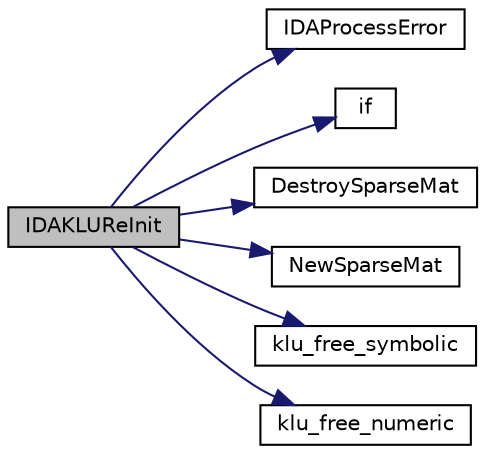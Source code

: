 digraph "IDAKLUReInit"
{
  edge [fontname="Helvetica",fontsize="10",labelfontname="Helvetica",labelfontsize="10"];
  node [fontname="Helvetica",fontsize="10",shape=record];
  rankdir="LR";
  Node6 [label="IDAKLUReInit",height=0.2,width=0.4,color="black", fillcolor="grey75", style="filled", fontcolor="black"];
  Node6 -> Node7 [color="midnightblue",fontsize="10",style="solid",fontname="Helvetica"];
  Node7 [label="IDAProcessError",height=0.2,width=0.4,color="black", fillcolor="white", style="filled",URL="$d4/d65/ida_8c.html#a8401cec99cd95b3d7264659b629c9583"];
  Node6 -> Node8 [color="midnightblue",fontsize="10",style="solid",fontname="Helvetica"];
  Node8 [label="if",height=0.2,width=0.4,color="black", fillcolor="white", style="filled",URL="$dc/ddc/3rd_party_2flex-2_85_835_2parse_8c.html#a5468319b5337c3d6192d299ceb3062fc"];
  Node6 -> Node9 [color="midnightblue",fontsize="10",style="solid",fontname="Helvetica"];
  Node9 [label="DestroySparseMat",height=0.2,width=0.4,color="black", fillcolor="white", style="filled",URL="$da/db3/sundials__sparse_8h.html#ae8b898ed80b6e45c9d33af5ec5f89c4f"];
  Node6 -> Node10 [color="midnightblue",fontsize="10",style="solid",fontname="Helvetica"];
  Node10 [label="NewSparseMat",height=0.2,width=0.4,color="black", fillcolor="white", style="filled",URL="$da/db3/sundials__sparse_8h.html#ad342f25328c2a27ad9b3d572afb32605"];
  Node6 -> Node11 [color="midnightblue",fontsize="10",style="solid",fontname="Helvetica"];
  Node11 [label="klu_free_symbolic",height=0.2,width=0.4,color="black", fillcolor="white", style="filled",URL="$dd/d48/klu_8h.html#a15f127db445e72566f147c5fb74c3e14"];
  Node6 -> Node12 [color="midnightblue",fontsize="10",style="solid",fontname="Helvetica"];
  Node12 [label="klu_free_numeric",height=0.2,width=0.4,color="black", fillcolor="white", style="filled",URL="$dd/d48/klu_8h.html#ab799b491e847a7499a198c738f05653e"];
}
